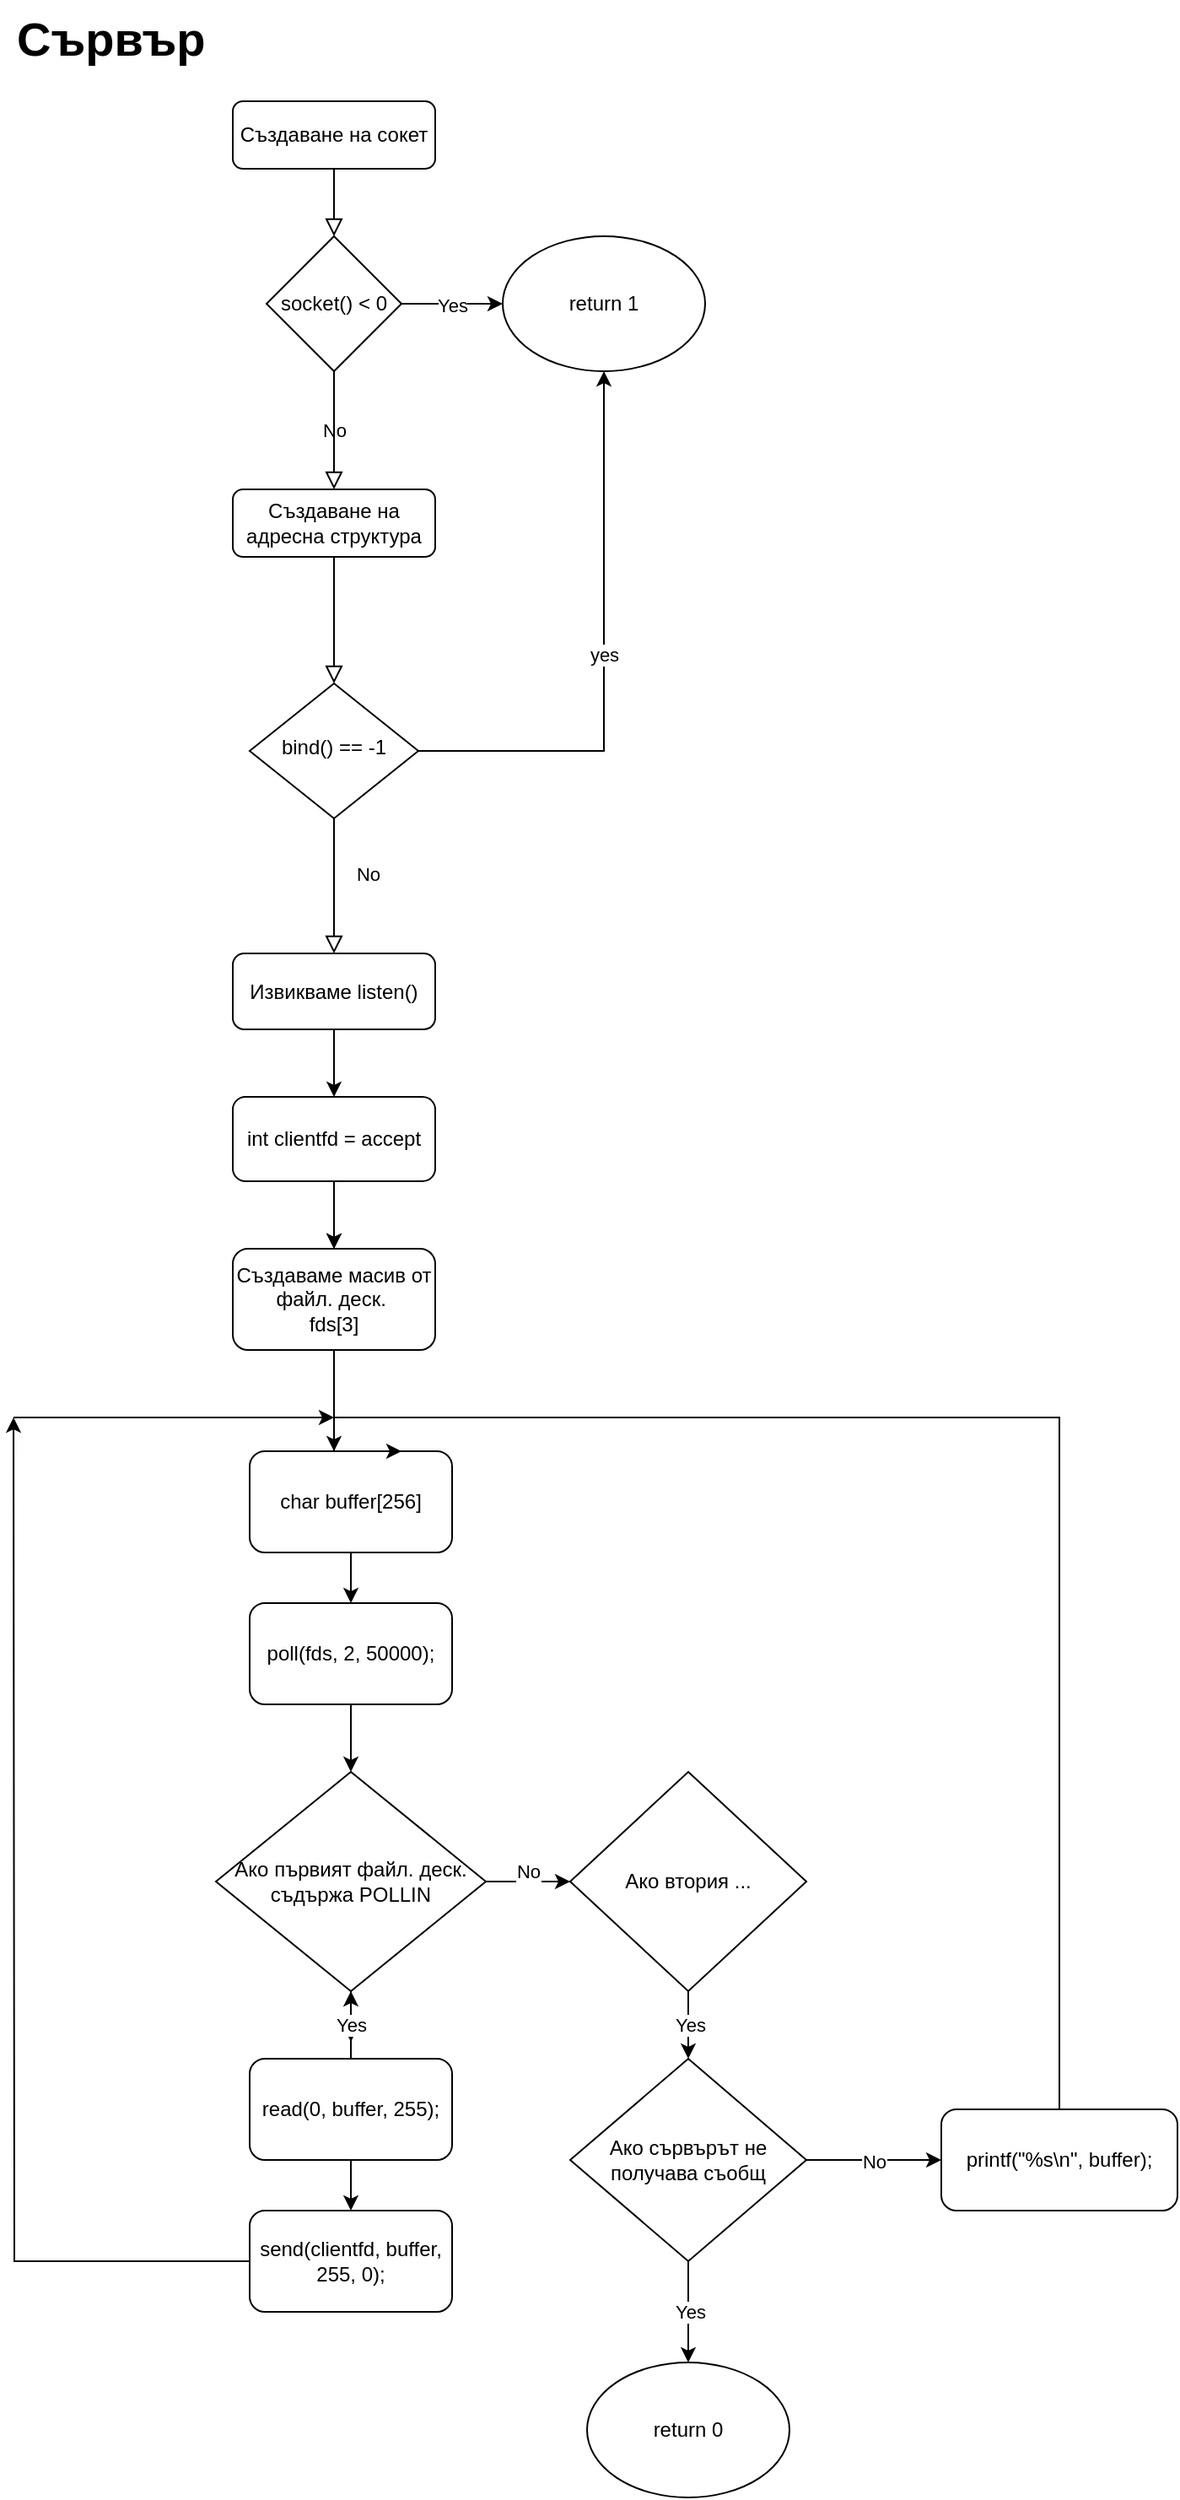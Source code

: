 <mxfile version="26.0.1">
  <diagram id="C5RBs43oDa-KdzZeNtuy" name="Page-1">
    <mxGraphModel grid="1" page="1" gridSize="10" guides="1" tooltips="1" connect="1" arrows="1" fold="1" pageScale="1" pageWidth="827" pageHeight="1169" math="0" shadow="0">
      <root>
        <mxCell id="WIyWlLk6GJQsqaUBKTNV-0" />
        <mxCell id="WIyWlLk6GJQsqaUBKTNV-1" parent="WIyWlLk6GJQsqaUBKTNV-0" />
        <mxCell id="WIyWlLk6GJQsqaUBKTNV-2" value="" style="rounded=0;html=1;jettySize=auto;orthogonalLoop=1;fontSize=11;endArrow=block;endFill=0;endSize=8;strokeWidth=1;shadow=0;labelBackgroundColor=none;edgeStyle=orthogonalEdgeStyle;" edge="1" parent="WIyWlLk6GJQsqaUBKTNV-1" source="WIyWlLk6GJQsqaUBKTNV-7" target="WIyWlLk6GJQsqaUBKTNV-6">
          <mxGeometry relative="1" as="geometry" />
        </mxCell>
        <mxCell id="WIyWlLk6GJQsqaUBKTNV-3" value="Създаване на сокет" style="rounded=1;whiteSpace=wrap;html=1;fontSize=12;glass=0;strokeWidth=1;shadow=0;" vertex="1" parent="WIyWlLk6GJQsqaUBKTNV-1">
          <mxGeometry x="160" y="80" width="120" height="40" as="geometry" />
        </mxCell>
        <mxCell id="WIyWlLk6GJQsqaUBKTNV-4" value="No&lt;div&gt;&lt;br&gt;&lt;/div&gt;" style="rounded=0;html=1;jettySize=auto;orthogonalLoop=1;fontSize=11;endArrow=block;endFill=0;endSize=8;strokeWidth=1;shadow=0;labelBackgroundColor=none;edgeStyle=orthogonalEdgeStyle;" edge="1" parent="WIyWlLk6GJQsqaUBKTNV-1" source="WIyWlLk6GJQsqaUBKTNV-6">
          <mxGeometry y="20" relative="1" as="geometry">
            <mxPoint as="offset" />
            <mxPoint x="220" y="585" as="targetPoint" />
          </mxGeometry>
        </mxCell>
        <mxCell id="x7K1J9MhWQF9T0ArzZxB-9" value="yes" style="edgeStyle=orthogonalEdgeStyle;rounded=0;orthogonalLoop=1;jettySize=auto;html=1;exitX=1;exitY=0.5;exitDx=0;exitDy=0;entryX=0.5;entryY=1;entryDx=0;entryDy=0;" edge="1" parent="WIyWlLk6GJQsqaUBKTNV-1" source="WIyWlLk6GJQsqaUBKTNV-6" target="x7K1J9MhWQF9T0ArzZxB-7">
          <mxGeometry relative="1" as="geometry">
            <mxPoint x="350" y="465" as="targetPoint" />
          </mxGeometry>
        </mxCell>
        <mxCell id="WIyWlLk6GJQsqaUBKTNV-6" value="bind() == -1" style="rhombus;whiteSpace=wrap;html=1;shadow=0;fontFamily=Helvetica;fontSize=12;align=center;strokeWidth=1;spacing=6;spacingTop=-4;" vertex="1" parent="WIyWlLk6GJQsqaUBKTNV-1">
          <mxGeometry x="170" y="425" width="100" height="80" as="geometry" />
        </mxCell>
        <mxCell id="x7K1J9MhWQF9T0ArzZxB-15" style="edgeStyle=orthogonalEdgeStyle;rounded=0;orthogonalLoop=1;jettySize=auto;html=1;exitX=0.5;exitY=1;exitDx=0;exitDy=0;entryX=0.417;entryY=0;entryDx=0;entryDy=0;entryPerimeter=0;" edge="1" parent="WIyWlLk6GJQsqaUBKTNV-1" source="WIyWlLk6GJQsqaUBKTNV-11" target="x7K1J9MhWQF9T0ArzZxB-16">
          <mxGeometry relative="1" as="geometry">
            <mxPoint x="220" y="920" as="targetPoint" />
            <Array as="points">
              <mxPoint x="220" y="880" />
            </Array>
          </mxGeometry>
        </mxCell>
        <mxCell id="WIyWlLk6GJQsqaUBKTNV-11" value="Създаваме масив от файл. деск.&amp;nbsp;&lt;br&gt;fds[3]" style="rounded=1;whiteSpace=wrap;html=1;fontSize=12;glass=0;strokeWidth=1;shadow=0;" vertex="1" parent="WIyWlLk6GJQsqaUBKTNV-1">
          <mxGeometry x="160" y="760" width="120" height="60" as="geometry" />
        </mxCell>
        <mxCell id="x7K1J9MhWQF9T0ArzZxB-0" value="No" style="rounded=0;html=1;jettySize=auto;orthogonalLoop=1;fontSize=11;endArrow=block;endFill=0;endSize=8;strokeWidth=1;shadow=0;labelBackgroundColor=none;edgeStyle=orthogonalEdgeStyle;" edge="1" parent="WIyWlLk6GJQsqaUBKTNV-1" source="x7K1J9MhWQF9T0ArzZxB-1" target="WIyWlLk6GJQsqaUBKTNV-7">
          <mxGeometry relative="1" as="geometry">
            <mxPoint x="220" y="120" as="sourcePoint" />
            <mxPoint x="170" y="370" as="targetPoint" />
          </mxGeometry>
        </mxCell>
        <mxCell id="WIyWlLk6GJQsqaUBKTNV-7" value="Създаване на адресна структура" style="rounded=1;whiteSpace=wrap;html=1;fontSize=12;glass=0;strokeWidth=1;shadow=0;" vertex="1" parent="WIyWlLk6GJQsqaUBKTNV-1">
          <mxGeometry x="160" y="310" width="120" height="40" as="geometry" />
        </mxCell>
        <mxCell id="x7K1J9MhWQF9T0ArzZxB-2" value="" style="rounded=0;html=1;jettySize=auto;orthogonalLoop=1;fontSize=11;endArrow=block;endFill=0;endSize=8;strokeWidth=1;shadow=0;labelBackgroundColor=none;edgeStyle=orthogonalEdgeStyle;" edge="1" parent="WIyWlLk6GJQsqaUBKTNV-1" source="WIyWlLk6GJQsqaUBKTNV-3" target="x7K1J9MhWQF9T0ArzZxB-1">
          <mxGeometry relative="1" as="geometry">
            <mxPoint x="220" y="120" as="sourcePoint" />
            <mxPoint x="240" y="250" as="targetPoint" />
          </mxGeometry>
        </mxCell>
        <mxCell id="x7K1J9MhWQF9T0ArzZxB-4" value="Yes" style="edgeStyle=orthogonalEdgeStyle;rounded=0;orthogonalLoop=1;jettySize=auto;html=1;exitX=1;exitY=0.5;exitDx=0;exitDy=0;" edge="1" parent="WIyWlLk6GJQsqaUBKTNV-1" source="x7K1J9MhWQF9T0ArzZxB-1">
          <mxGeometry relative="1" as="geometry">
            <mxPoint x="320" y="200" as="targetPoint" />
          </mxGeometry>
        </mxCell>
        <mxCell id="x7K1J9MhWQF9T0ArzZxB-1" value="socket() &amp;lt; 0" style="rhombus;whiteSpace=wrap;html=1;" vertex="1" parent="WIyWlLk6GJQsqaUBKTNV-1">
          <mxGeometry x="180" y="160" width="80" height="80" as="geometry" />
        </mxCell>
        <mxCell id="x7K1J9MhWQF9T0ArzZxB-7" value="return 1" style="ellipse;whiteSpace=wrap;html=1;" vertex="1" parent="WIyWlLk6GJQsqaUBKTNV-1">
          <mxGeometry x="320" y="160" width="120" height="80" as="geometry" />
        </mxCell>
        <mxCell id="x7K1J9MhWQF9T0ArzZxB-13" style="edgeStyle=orthogonalEdgeStyle;rounded=0;orthogonalLoop=1;jettySize=auto;html=1;exitX=0.5;exitY=1;exitDx=0;exitDy=0;entryX=0.5;entryY=0;entryDx=0;entryDy=0;" edge="1" parent="WIyWlLk6GJQsqaUBKTNV-1" source="x7K1J9MhWQF9T0ArzZxB-11" target="x7K1J9MhWQF9T0ArzZxB-12">
          <mxGeometry relative="1" as="geometry" />
        </mxCell>
        <mxCell id="x7K1J9MhWQF9T0ArzZxB-11" value="Извикваме listen()" style="rounded=1;whiteSpace=wrap;html=1;" vertex="1" parent="WIyWlLk6GJQsqaUBKTNV-1">
          <mxGeometry x="160" y="585" width="120" height="45" as="geometry" />
        </mxCell>
        <mxCell id="x7K1J9MhWQF9T0ArzZxB-14" style="edgeStyle=orthogonalEdgeStyle;rounded=0;orthogonalLoop=1;jettySize=auto;html=1;exitX=0.5;exitY=1;exitDx=0;exitDy=0;entryX=0.5;entryY=0;entryDx=0;entryDy=0;" edge="1" parent="WIyWlLk6GJQsqaUBKTNV-1" source="x7K1J9MhWQF9T0ArzZxB-12" target="WIyWlLk6GJQsqaUBKTNV-11">
          <mxGeometry relative="1" as="geometry" />
        </mxCell>
        <mxCell id="x7K1J9MhWQF9T0ArzZxB-20" style="edgeStyle=orthogonalEdgeStyle;rounded=0;orthogonalLoop=1;jettySize=auto;html=1;exitX=0.5;exitY=1;exitDx=0;exitDy=0;" edge="1" parent="WIyWlLk6GJQsqaUBKTNV-1" source="x7K1J9MhWQF9T0ArzZxB-12">
          <mxGeometry relative="1" as="geometry">
            <mxPoint x="220" y="760" as="targetPoint" />
          </mxGeometry>
        </mxCell>
        <mxCell id="x7K1J9MhWQF9T0ArzZxB-12" value="int clientfd = accept" style="rounded=1;whiteSpace=wrap;html=1;" vertex="1" parent="WIyWlLk6GJQsqaUBKTNV-1">
          <mxGeometry x="160" y="670" width="120" height="50" as="geometry" />
        </mxCell>
        <mxCell id="x7K1J9MhWQF9T0ArzZxB-19" style="edgeStyle=orthogonalEdgeStyle;rounded=0;orthogonalLoop=1;jettySize=auto;html=1;exitX=0.5;exitY=1;exitDx=0;exitDy=0;entryX=0.5;entryY=0;entryDx=0;entryDy=0;" edge="1" parent="WIyWlLk6GJQsqaUBKTNV-1" source="x7K1J9MhWQF9T0ArzZxB-16" target="x7K1J9MhWQF9T0ArzZxB-18">
          <mxGeometry relative="1" as="geometry" />
        </mxCell>
        <mxCell id="x7K1J9MhWQF9T0ArzZxB-16" value="char buffer[256]" style="rounded=1;whiteSpace=wrap;html=1;" vertex="1" parent="WIyWlLk6GJQsqaUBKTNV-1">
          <mxGeometry x="170" y="880" width="120" height="60" as="geometry" />
        </mxCell>
        <mxCell id="x7K1J9MhWQF9T0ArzZxB-22" style="edgeStyle=orthogonalEdgeStyle;rounded=0;orthogonalLoop=1;jettySize=auto;html=1;exitX=0.5;exitY=1;exitDx=0;exitDy=0;" edge="1" parent="WIyWlLk6GJQsqaUBKTNV-1" source="x7K1J9MhWQF9T0ArzZxB-18">
          <mxGeometry relative="1" as="geometry">
            <mxPoint x="230" y="1070" as="targetPoint" />
          </mxGeometry>
        </mxCell>
        <mxCell id="x7K1J9MhWQF9T0ArzZxB-18" value="poll(fds, 2, 50000);" style="rounded=1;whiteSpace=wrap;html=1;" vertex="1" parent="WIyWlLk6GJQsqaUBKTNV-1">
          <mxGeometry x="170" y="970" width="120" height="60" as="geometry" />
        </mxCell>
        <mxCell id="x7K1J9MhWQF9T0ArzZxB-24" style="edgeStyle=orthogonalEdgeStyle;rounded=0;orthogonalLoop=1;jettySize=auto;html=1;exitX=0.5;exitY=1;exitDx=0;exitDy=0;" edge="1" parent="WIyWlLk6GJQsqaUBKTNV-1" source="x7K1J9MhWQF9T0ArzZxB-23">
          <mxGeometry relative="1" as="geometry">
            <mxPoint x="230" y="1230" as="targetPoint" />
          </mxGeometry>
        </mxCell>
        <mxCell id="x7K1J9MhWQF9T0ArzZxB-29" value="No&lt;div&gt;&lt;br&gt;&lt;/div&gt;" style="edgeStyle=orthogonalEdgeStyle;rounded=0;orthogonalLoop=1;jettySize=auto;html=1;exitX=1;exitY=0.5;exitDx=0;exitDy=0;" edge="1" parent="WIyWlLk6GJQsqaUBKTNV-1" source="x7K1J9MhWQF9T0ArzZxB-23">
          <mxGeometry relative="1" as="geometry">
            <mxPoint x="360" y="1135" as="targetPoint" />
          </mxGeometry>
        </mxCell>
        <mxCell id="x7K1J9MhWQF9T0ArzZxB-23" value="Ако първият файл. деск. съдържа POLLIN" style="rhombus;whiteSpace=wrap;html=1;" vertex="1" parent="WIyWlLk6GJQsqaUBKTNV-1">
          <mxGeometry x="150" y="1070" width="160" height="130" as="geometry" />
        </mxCell>
        <mxCell id="x7K1J9MhWQF9T0ArzZxB-28" style="edgeStyle=orthogonalEdgeStyle;rounded=0;orthogonalLoop=1;jettySize=auto;html=1;exitX=0.5;exitY=1;exitDx=0;exitDy=0;entryX=0.5;entryY=0;entryDx=0;entryDy=0;" edge="1" parent="WIyWlLk6GJQsqaUBKTNV-1" source="x7K1J9MhWQF9T0ArzZxB-25" target="x7K1J9MhWQF9T0ArzZxB-26">
          <mxGeometry relative="1" as="geometry" />
        </mxCell>
        <mxCell id="x7K1J9MhWQF9T0ArzZxB-30" value="Yes" style="edgeStyle=orthogonalEdgeStyle;rounded=0;orthogonalLoop=1;jettySize=auto;html=1;" edge="1" parent="WIyWlLk6GJQsqaUBKTNV-1" source="x7K1J9MhWQF9T0ArzZxB-25" target="x7K1J9MhWQF9T0ArzZxB-23">
          <mxGeometry relative="1" as="geometry" />
        </mxCell>
        <mxCell id="x7K1J9MhWQF9T0ArzZxB-25" value="read(0, buffer, 255);" style="rounded=1;whiteSpace=wrap;html=1;" vertex="1" parent="WIyWlLk6GJQsqaUBKTNV-1">
          <mxGeometry x="170" y="1240" width="120" height="60" as="geometry" />
        </mxCell>
        <mxCell id="x7K1J9MhWQF9T0ArzZxB-42" style="edgeStyle=orthogonalEdgeStyle;rounded=0;orthogonalLoop=1;jettySize=auto;html=1;exitX=0;exitY=0.5;exitDx=0;exitDy=0;" edge="1" parent="WIyWlLk6GJQsqaUBKTNV-1" source="x7K1J9MhWQF9T0ArzZxB-26">
          <mxGeometry relative="1" as="geometry">
            <mxPoint x="30" y="860" as="targetPoint" />
          </mxGeometry>
        </mxCell>
        <mxCell id="x7K1J9MhWQF9T0ArzZxB-26" value="send(clientfd, buffer, 255, 0);" style="rounded=1;whiteSpace=wrap;html=1;" vertex="1" parent="WIyWlLk6GJQsqaUBKTNV-1">
          <mxGeometry x="170" y="1330" width="120" height="60" as="geometry" />
        </mxCell>
        <mxCell id="x7K1J9MhWQF9T0ArzZxB-32" value="Yes" style="edgeStyle=orthogonalEdgeStyle;rounded=0;orthogonalLoop=1;jettySize=auto;html=1;exitX=0.5;exitY=1;exitDx=0;exitDy=0;" edge="1" parent="WIyWlLk6GJQsqaUBKTNV-1" source="x7K1J9MhWQF9T0ArzZxB-31">
          <mxGeometry relative="1" as="geometry">
            <mxPoint x="430" y="1240" as="targetPoint" />
          </mxGeometry>
        </mxCell>
        <mxCell id="x7K1J9MhWQF9T0ArzZxB-31" value="Ако втория ..." style="rhombus;whiteSpace=wrap;html=1;" vertex="1" parent="WIyWlLk6GJQsqaUBKTNV-1">
          <mxGeometry x="360" y="1070" width="140" height="130" as="geometry" />
        </mxCell>
        <mxCell id="x7K1J9MhWQF9T0ArzZxB-34" value="Yes" style="edgeStyle=orthogonalEdgeStyle;rounded=0;orthogonalLoop=1;jettySize=auto;html=1;exitX=0.5;exitY=1;exitDx=0;exitDy=0;" edge="1" parent="WIyWlLk6GJQsqaUBKTNV-1" source="x7K1J9MhWQF9T0ArzZxB-33">
          <mxGeometry relative="1" as="geometry">
            <mxPoint x="430" y="1420" as="targetPoint" />
          </mxGeometry>
        </mxCell>
        <mxCell id="x7K1J9MhWQF9T0ArzZxB-36" value="No" style="edgeStyle=orthogonalEdgeStyle;rounded=0;orthogonalLoop=1;jettySize=auto;html=1;exitX=1;exitY=0.5;exitDx=0;exitDy=0;" edge="1" parent="WIyWlLk6GJQsqaUBKTNV-1" source="x7K1J9MhWQF9T0ArzZxB-33">
          <mxGeometry relative="1" as="geometry">
            <mxPoint x="580" y="1300" as="targetPoint" />
          </mxGeometry>
        </mxCell>
        <mxCell id="x7K1J9MhWQF9T0ArzZxB-33" value="Ако сървърът не получава съобщ" style="rhombus;whiteSpace=wrap;html=1;" vertex="1" parent="WIyWlLk6GJQsqaUBKTNV-1">
          <mxGeometry x="360" y="1240" width="140" height="120" as="geometry" />
        </mxCell>
        <mxCell id="x7K1J9MhWQF9T0ArzZxB-35" value="return 0" style="ellipse;whiteSpace=wrap;html=1;" vertex="1" parent="WIyWlLk6GJQsqaUBKTNV-1">
          <mxGeometry x="370" y="1420" width="120" height="80" as="geometry" />
        </mxCell>
        <mxCell id="x7K1J9MhWQF9T0ArzZxB-39" style="edgeStyle=orthogonalEdgeStyle;rounded=0;orthogonalLoop=1;jettySize=auto;html=1;exitX=0.5;exitY=0;exitDx=0;exitDy=0;entryX=0.75;entryY=0;entryDx=0;entryDy=0;" edge="1" parent="WIyWlLk6GJQsqaUBKTNV-1" source="x7K1J9MhWQF9T0ArzZxB-37" target="x7K1J9MhWQF9T0ArzZxB-16">
          <mxGeometry relative="1" as="geometry">
            <Array as="points">
              <mxPoint x="650" y="860" />
              <mxPoint x="220" y="860" />
              <mxPoint x="220" y="880" />
            </Array>
          </mxGeometry>
        </mxCell>
        <mxCell id="x7K1J9MhWQF9T0ArzZxB-37" value="printf(&quot;%s\n&quot;, buffer);" style="rounded=1;whiteSpace=wrap;html=1;" vertex="1" parent="WIyWlLk6GJQsqaUBKTNV-1">
          <mxGeometry x="580" y="1270" width="140" height="60" as="geometry" />
        </mxCell>
        <mxCell id="x7K1J9MhWQF9T0ArzZxB-43" value="" style="endArrow=classic;html=1;rounded=0;" edge="1" parent="WIyWlLk6GJQsqaUBKTNV-1">
          <mxGeometry width="50" height="50" relative="1" as="geometry">
            <mxPoint x="30" y="860" as="sourcePoint" />
            <mxPoint x="220" y="860" as="targetPoint" />
          </mxGeometry>
        </mxCell>
        <mxCell id="x7K1J9MhWQF9T0ArzZxB-45" value="&lt;b&gt;Сървър&lt;/b&gt;" style="text;html=1;whiteSpace=wrap;overflow=hidden;rounded=0;fontSize=28;" vertex="1" parent="WIyWlLk6GJQsqaUBKTNV-1">
          <mxGeometry x="30" y="20" width="180" height="120" as="geometry" />
        </mxCell>
      </root>
    </mxGraphModel>
  </diagram>
</mxfile>
